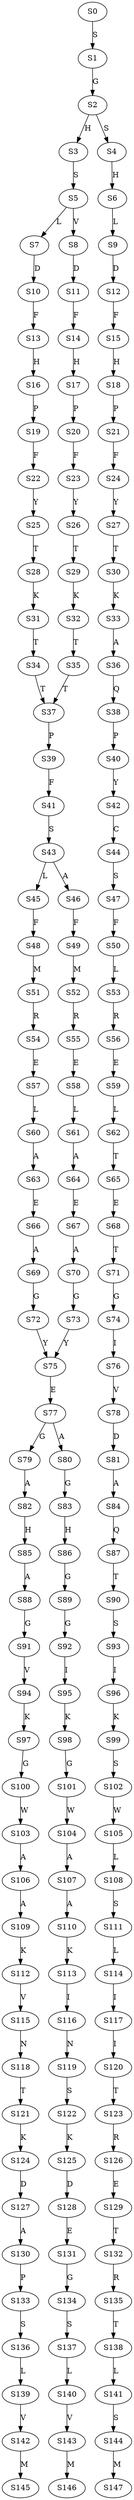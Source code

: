 strict digraph  {
	S0 -> S1 [ label = S ];
	S1 -> S2 [ label = G ];
	S2 -> S3 [ label = H ];
	S2 -> S4 [ label = S ];
	S3 -> S5 [ label = S ];
	S4 -> S6 [ label = H ];
	S5 -> S7 [ label = L ];
	S5 -> S8 [ label = V ];
	S6 -> S9 [ label = L ];
	S7 -> S10 [ label = D ];
	S8 -> S11 [ label = D ];
	S9 -> S12 [ label = D ];
	S10 -> S13 [ label = F ];
	S11 -> S14 [ label = F ];
	S12 -> S15 [ label = F ];
	S13 -> S16 [ label = H ];
	S14 -> S17 [ label = H ];
	S15 -> S18 [ label = H ];
	S16 -> S19 [ label = P ];
	S17 -> S20 [ label = P ];
	S18 -> S21 [ label = P ];
	S19 -> S22 [ label = F ];
	S20 -> S23 [ label = F ];
	S21 -> S24 [ label = F ];
	S22 -> S25 [ label = Y ];
	S23 -> S26 [ label = Y ];
	S24 -> S27 [ label = Y ];
	S25 -> S28 [ label = T ];
	S26 -> S29 [ label = T ];
	S27 -> S30 [ label = T ];
	S28 -> S31 [ label = K ];
	S29 -> S32 [ label = K ];
	S30 -> S33 [ label = K ];
	S31 -> S34 [ label = T ];
	S32 -> S35 [ label = T ];
	S33 -> S36 [ label = A ];
	S34 -> S37 [ label = T ];
	S35 -> S37 [ label = T ];
	S36 -> S38 [ label = Q ];
	S37 -> S39 [ label = P ];
	S38 -> S40 [ label = P ];
	S39 -> S41 [ label = F ];
	S40 -> S42 [ label = Y ];
	S41 -> S43 [ label = S ];
	S42 -> S44 [ label = C ];
	S43 -> S45 [ label = L ];
	S43 -> S46 [ label = A ];
	S44 -> S47 [ label = S ];
	S45 -> S48 [ label = F ];
	S46 -> S49 [ label = F ];
	S47 -> S50 [ label = F ];
	S48 -> S51 [ label = M ];
	S49 -> S52 [ label = M ];
	S50 -> S53 [ label = L ];
	S51 -> S54 [ label = R ];
	S52 -> S55 [ label = R ];
	S53 -> S56 [ label = R ];
	S54 -> S57 [ label = E ];
	S55 -> S58 [ label = E ];
	S56 -> S59 [ label = E ];
	S57 -> S60 [ label = L ];
	S58 -> S61 [ label = L ];
	S59 -> S62 [ label = L ];
	S60 -> S63 [ label = A ];
	S61 -> S64 [ label = A ];
	S62 -> S65 [ label = T ];
	S63 -> S66 [ label = E ];
	S64 -> S67 [ label = E ];
	S65 -> S68 [ label = E ];
	S66 -> S69 [ label = A ];
	S67 -> S70 [ label = A ];
	S68 -> S71 [ label = T ];
	S69 -> S72 [ label = G ];
	S70 -> S73 [ label = G ];
	S71 -> S74 [ label = G ];
	S72 -> S75 [ label = Y ];
	S73 -> S75 [ label = Y ];
	S74 -> S76 [ label = I ];
	S75 -> S77 [ label = E ];
	S76 -> S78 [ label = V ];
	S77 -> S79 [ label = G ];
	S77 -> S80 [ label = A ];
	S78 -> S81 [ label = D ];
	S79 -> S82 [ label = A ];
	S80 -> S83 [ label = G ];
	S81 -> S84 [ label = A ];
	S82 -> S85 [ label = H ];
	S83 -> S86 [ label = H ];
	S84 -> S87 [ label = Q ];
	S85 -> S88 [ label = A ];
	S86 -> S89 [ label = G ];
	S87 -> S90 [ label = T ];
	S88 -> S91 [ label = G ];
	S89 -> S92 [ label = G ];
	S90 -> S93 [ label = S ];
	S91 -> S94 [ label = V ];
	S92 -> S95 [ label = I ];
	S93 -> S96 [ label = I ];
	S94 -> S97 [ label = K ];
	S95 -> S98 [ label = K ];
	S96 -> S99 [ label = K ];
	S97 -> S100 [ label = G ];
	S98 -> S101 [ label = G ];
	S99 -> S102 [ label = S ];
	S100 -> S103 [ label = W ];
	S101 -> S104 [ label = W ];
	S102 -> S105 [ label = W ];
	S103 -> S106 [ label = A ];
	S104 -> S107 [ label = A ];
	S105 -> S108 [ label = L ];
	S106 -> S109 [ label = A ];
	S107 -> S110 [ label = A ];
	S108 -> S111 [ label = S ];
	S109 -> S112 [ label = K ];
	S110 -> S113 [ label = K ];
	S111 -> S114 [ label = L ];
	S112 -> S115 [ label = V ];
	S113 -> S116 [ label = I ];
	S114 -> S117 [ label = I ];
	S115 -> S118 [ label = N ];
	S116 -> S119 [ label = N ];
	S117 -> S120 [ label = I ];
	S118 -> S121 [ label = T ];
	S119 -> S122 [ label = S ];
	S120 -> S123 [ label = T ];
	S121 -> S124 [ label = K ];
	S122 -> S125 [ label = K ];
	S123 -> S126 [ label = R ];
	S124 -> S127 [ label = D ];
	S125 -> S128 [ label = D ];
	S126 -> S129 [ label = E ];
	S127 -> S130 [ label = A ];
	S128 -> S131 [ label = E ];
	S129 -> S132 [ label = T ];
	S130 -> S133 [ label = P ];
	S131 -> S134 [ label = G ];
	S132 -> S135 [ label = R ];
	S133 -> S136 [ label = S ];
	S134 -> S137 [ label = S ];
	S135 -> S138 [ label = T ];
	S136 -> S139 [ label = L ];
	S137 -> S140 [ label = L ];
	S138 -> S141 [ label = L ];
	S139 -> S142 [ label = V ];
	S140 -> S143 [ label = V ];
	S141 -> S144 [ label = S ];
	S142 -> S145 [ label = M ];
	S143 -> S146 [ label = M ];
	S144 -> S147 [ label = M ];
}
